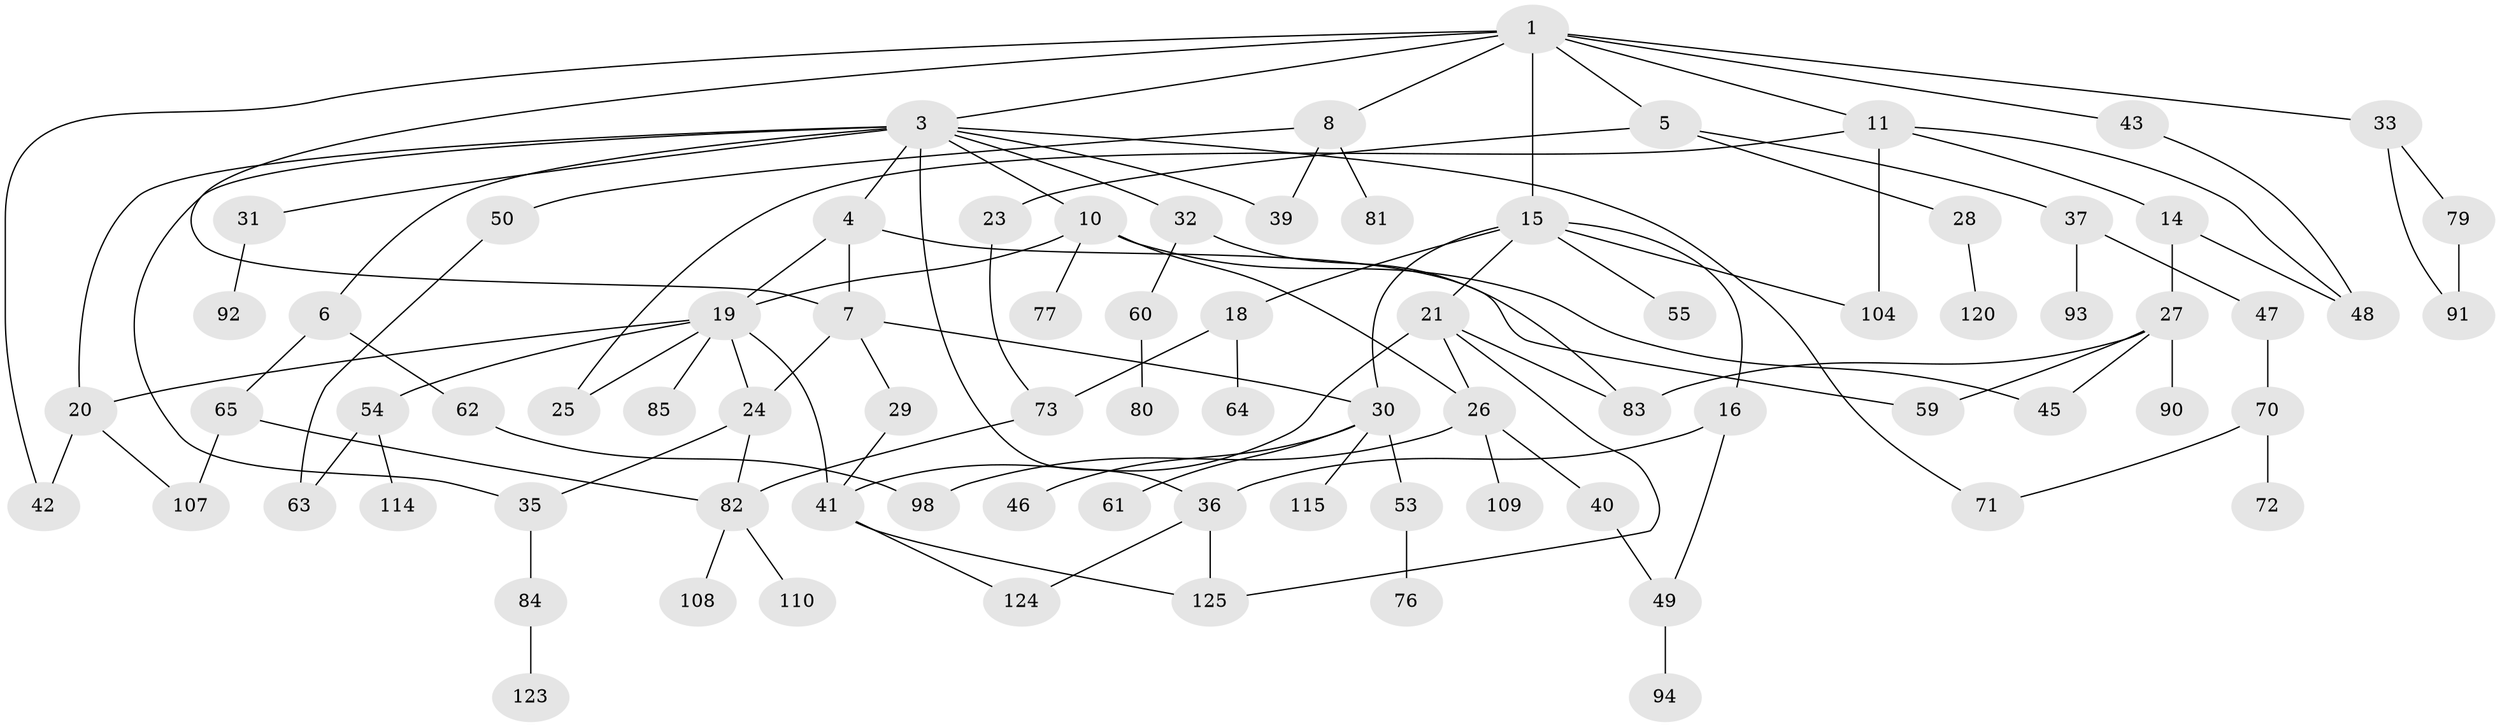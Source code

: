 // Generated by graph-tools (version 1.1) at 2025/23/03/03/25 07:23:33]
// undirected, 81 vertices, 112 edges
graph export_dot {
graph [start="1"]
  node [color=gray90,style=filled];
  1 [super="+2"];
  3 [super="+12"];
  4 [super="+118"];
  5;
  6 [super="+13"];
  7 [super="+9"];
  8 [super="+74"];
  10 [super="+97"];
  11 [super="+22"];
  14 [super="+112"];
  15 [super="+17"];
  16 [super="+111"];
  18;
  19 [super="+88"];
  20 [super="+87"];
  21 [super="+121"];
  23 [super="+38"];
  24 [super="+34"];
  25;
  26 [super="+58"];
  27 [super="+75"];
  28 [super="+101"];
  29 [super="+57"];
  30 [super="+44"];
  31;
  32 [super="+102"];
  33;
  35 [super="+106"];
  36 [super="+103"];
  37;
  39 [super="+69"];
  40;
  41 [super="+113"];
  42;
  43;
  45 [super="+51"];
  46;
  47;
  48 [super="+52"];
  49 [super="+68"];
  50 [super="+95"];
  53 [super="+89"];
  54;
  55 [super="+56"];
  59;
  60 [super="+66"];
  61;
  62 [super="+67"];
  63;
  64;
  65;
  70 [super="+119"];
  71;
  72;
  73 [super="+86"];
  76 [super="+78"];
  77;
  79;
  80;
  81;
  82 [super="+105"];
  83;
  84 [super="+100"];
  85;
  90 [super="+117"];
  91 [super="+122"];
  92 [super="+96"];
  93;
  94 [super="+116"];
  98 [super="+99"];
  104;
  107;
  108;
  109;
  110;
  114;
  115;
  120;
  123;
  124;
  125;
  1 -- 3;
  1 -- 5;
  1 -- 7;
  1 -- 8;
  1 -- 33;
  1 -- 11;
  1 -- 42;
  1 -- 43;
  1 -- 15;
  3 -- 4;
  3 -- 6;
  3 -- 10;
  3 -- 31;
  3 -- 32;
  3 -- 39;
  3 -- 35;
  3 -- 20;
  3 -- 71;
  3 -- 36;
  4 -- 19;
  4 -- 59;
  4 -- 7;
  5 -- 23;
  5 -- 28;
  5 -- 37;
  6 -- 62;
  6 -- 65;
  7 -- 24;
  7 -- 29;
  7 -- 30;
  8 -- 50;
  8 -- 81;
  8 -- 39;
  10 -- 77;
  10 -- 26;
  10 -- 19;
  10 -- 45;
  11 -- 14;
  11 -- 104;
  11 -- 25;
  11 -- 48;
  14 -- 27;
  14 -- 48;
  15 -- 16;
  15 -- 30;
  15 -- 18;
  15 -- 21;
  15 -- 55;
  15 -- 104;
  16 -- 36;
  16 -- 49;
  18 -- 64;
  18 -- 73;
  19 -- 54;
  19 -- 85;
  19 -- 25;
  19 -- 41;
  19 -- 20;
  19 -- 24;
  20 -- 42;
  20 -- 107;
  21 -- 26;
  21 -- 41;
  21 -- 83;
  21 -- 125;
  23 -- 73;
  24 -- 82;
  24 -- 35;
  26 -- 40;
  26 -- 98;
  26 -- 109;
  27 -- 45;
  27 -- 83;
  27 -- 59;
  27 -- 90;
  28 -- 120;
  29 -- 41;
  30 -- 46;
  30 -- 115;
  30 -- 53;
  30 -- 61;
  31 -- 92;
  32 -- 60;
  32 -- 83;
  33 -- 79;
  33 -- 91;
  35 -- 84;
  36 -- 125;
  36 -- 124;
  37 -- 47;
  37 -- 93;
  40 -- 49;
  41 -- 124;
  41 -- 125;
  43 -- 48;
  47 -- 70;
  49 -- 94;
  50 -- 63;
  53 -- 76;
  54 -- 63;
  54 -- 114;
  60 -- 80;
  62 -- 98;
  65 -- 107;
  65 -- 82;
  70 -- 72;
  70 -- 71;
  73 -- 82;
  79 -- 91;
  82 -- 108;
  82 -- 110;
  84 -- 123;
}
